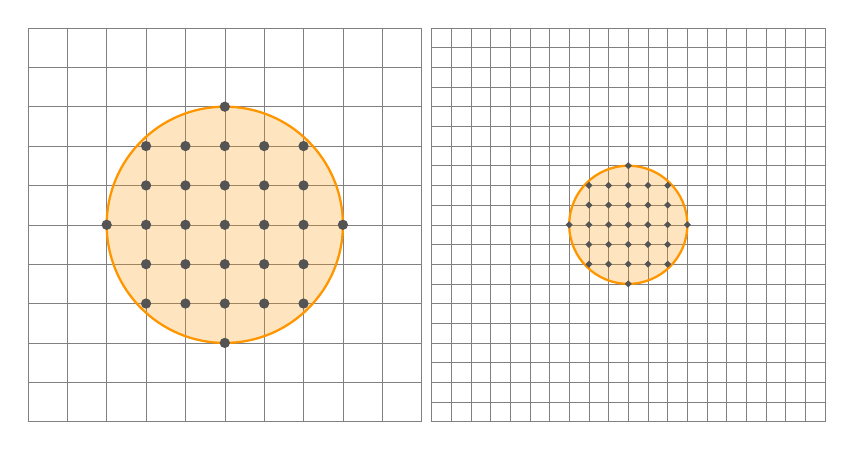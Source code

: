 
\begin{tikzpicture}[x=0.50cm,y=0.50cm]
  % colors
  \definecolor{kGreen}{rgb}{0.0,0.59,0.0}
  \definecolor{kOrange}{rgb}{1.0,0.59,0.0}
  \definecolor{kGrey}{rgb}{0.33,0.33,0.33}
  % grids
  \draw[help lines,step=1] (0,0) grid (10,10);
  \node (px) at (5,5) {};
  \draw[draw,thick,fill,color=kOrange,nearly transparent] (px) circle (3);
  \draw[draw,thick,color=kOrange] (px) circle (3);
  \foreach \x/\y in {2/5, 3/3, 3/4, 3/5, 3/6, 3/7, 4/3, 4/4, 4/5, 4/6, 4/7, 5/2, 5/3, 5/4, 5/5, 5/6, 5/7, 5/8, 6/3, 6/4, 6/5, 6/6, 6/7, 7/3, 7/4, 7/5, 7/6, 7/7, 8/5}
    \draw[draw,thick,color=kGrey,fill] (\x,\y) circle (0.1);
\end{tikzpicture}
\begin{tikzpicture}[x=0.50cm,y=0.50cm]
  % colors
  \definecolor{kGreen}{rgb}{0.0,0.59,0.0}
  \definecolor{kOrange}{rgb}{1.0,0.59,0.0}
  \definecolor{kGrey}{rgb}{0.33,0.33,0.33}
  % grids
  \draw[help lines,step=0.5] (0,0) grid (10,10);
  \node (px) at (5,5) {};
  \draw[draw,thick,fill,color=kOrange,nearly transparent] (px) circle (1.5);
  \draw[draw,thick,color=kOrange] (px) circle (1.5);
  \foreach \x/\y in {3.5/5, 4/4, 4/4.5, 4/5, 4/5.5, 4/6, 4.5/4, 4.5/4.5, 4.5/5, 4.5/5.5, 4.5/6, 5/3.5, 5/4, 5/4.5, 5/5, 5/5.5, 5/6, 5/6.5, 5.5/4, 5.5/4.5, 5.5/5, 5.5/5.5, 5.5/6, 6/4, 6/4.5, 6/5, 6/5.5, 6/6, 6.5/5}
    \draw[draw,thick,color=kGrey,fill] (\x,\y) circle (0.05);
\end{tikzpicture}

